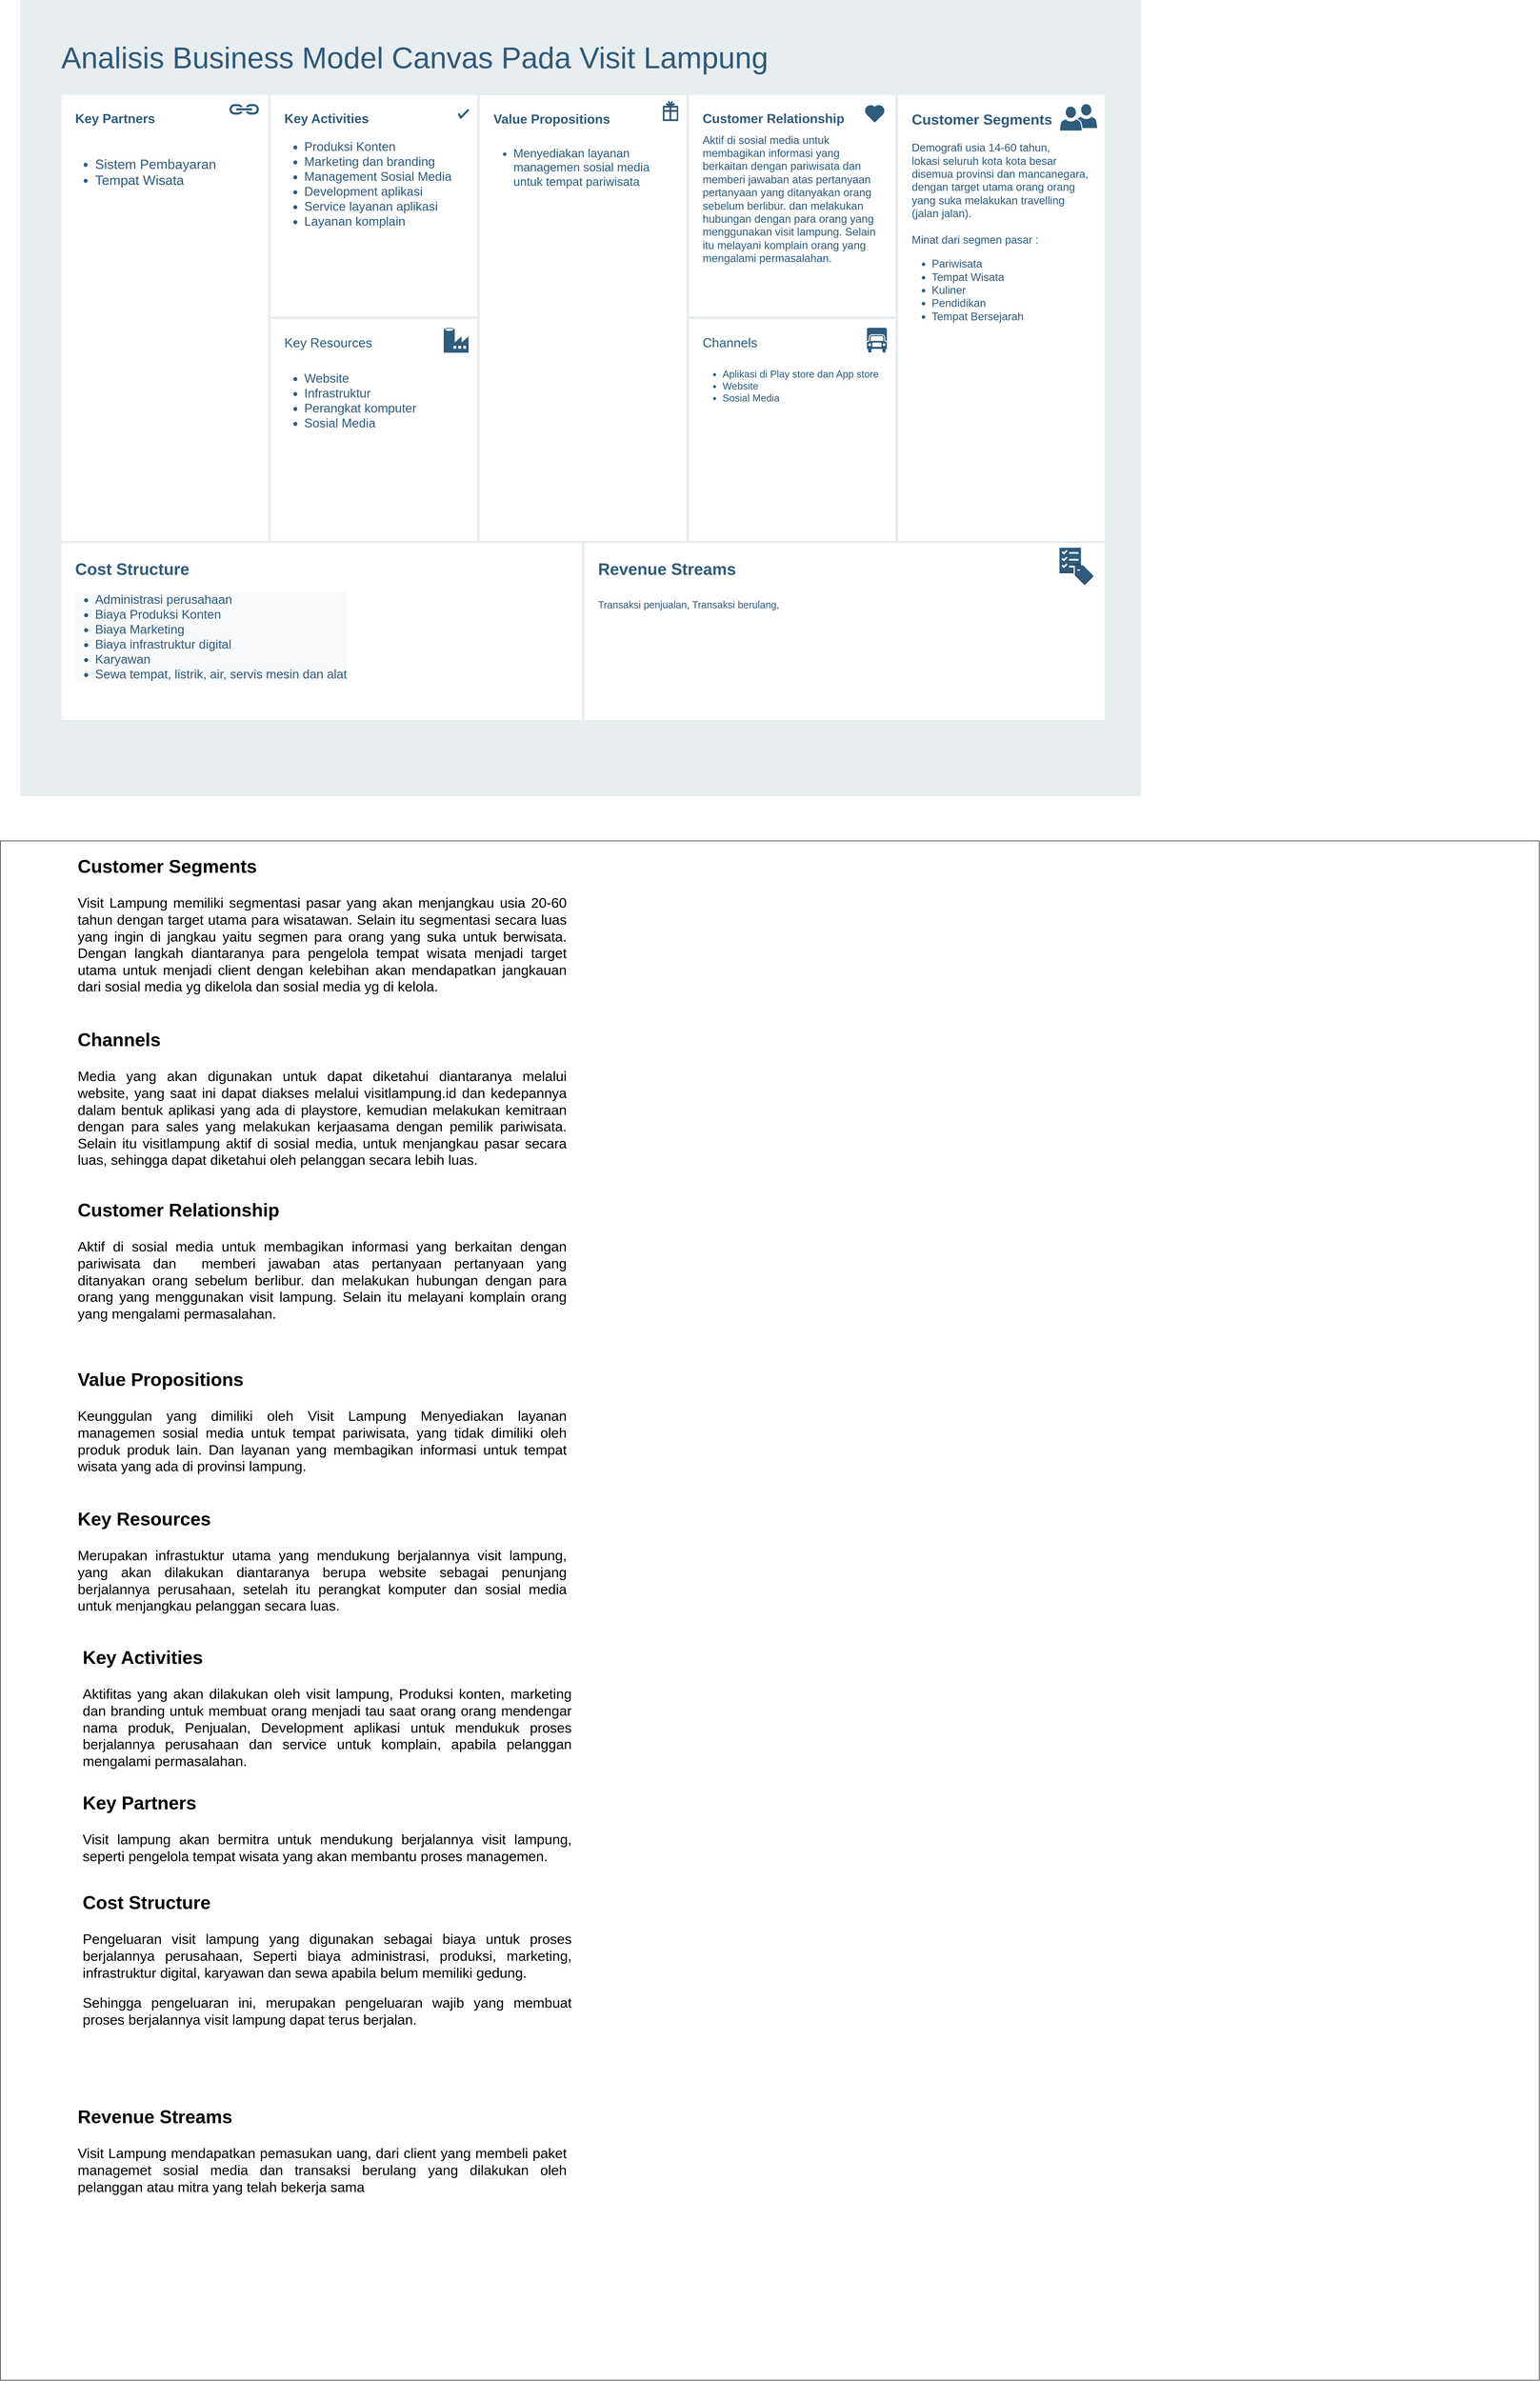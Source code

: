 <mxfile version="18.0.2" type="github" pages="2">
  <diagram id="07fea595-8f29-1299-0266-81d95cde20df" name="Page-1">
    <mxGraphModel dx="7528" dy="3000" grid="1" gridSize="10" guides="1" tooltips="1" connect="1" arrows="1" fold="1" page="1" pageScale="1" pageWidth="1169" pageHeight="827" background="none" math="0" shadow="0">
      <root>
        <mxCell id="0" />
        <mxCell id="1" parent="0" />
        <mxCell id="698" value="" style="rounded=0;whiteSpace=wrap;html=1;shadow=0;labelBackgroundColor=none;strokeColor=none;strokeWidth=3;fillColor=#e8edf0;fontSize=60;fontColor=#2F5B7C;align=left;" parent="1" vertex="1">
          <mxGeometry x="-2290" y="32" width="2250" height="1598" as="geometry" />
        </mxCell>
        <mxCell id="699" value="&lt;div style=&quot;font-size: 26px&quot;&gt;&lt;font style=&quot;font-size: 26px&quot;&gt;&lt;b&gt;Customer Relationship&lt;/b&gt;&lt;/font&gt;&lt;/div&gt;&lt;div style=&quot;font-size: 22px&quot;&gt;&lt;font style=&quot;font-size: 22px&quot;&gt;&lt;div style=&quot;font-size: 12px&quot;&gt;&lt;br&gt;&lt;/div&gt;&lt;div&gt;&lt;font style=&quot;font-size: 22px&quot;&gt;Aktif di sosial media untuk membagikan informasi yang berkaitan dengan pariwisata dan&amp;nbsp; memberi jawaban atas pertanyaan pertanyaan yang ditanyakan orang sebelum berlibur. dan melakukan hubungan dengan para orang yang menggunakan visit lampung. Selain itu&amp;nbsp;melayani komplain orang yang mengalami permasalahan.&lt;/font&gt;&lt;/div&gt;&lt;/font&gt;&lt;/div&gt;" style="rounded=0;whiteSpace=wrap;html=1;shadow=0;labelBackgroundColor=none;strokeColor=#e8edf0;strokeWidth=5;fillColor=#ffffff;fontSize=12;fontColor=#2F5B7C;align=left;verticalAlign=top;spacing=30;" parent="1" vertex="1">
          <mxGeometry x="-950" y="220" width="420" height="450" as="geometry" />
        </mxCell>
        <mxCell id="700" value="&lt;font&gt;&lt;font style=&quot;font-size: 26px&quot;&gt;&lt;b&gt;Key Partners&lt;/b&gt;&lt;/font&gt;&lt;br&gt;&lt;/font&gt;&lt;font style=&quot;font-size: 27px&quot;&gt;&lt;br&gt;&lt;ul&gt;&lt;li&gt;&lt;font style=&quot;font-size: 27px&quot;&gt;Sistem Pembayaran&amp;nbsp;&lt;/font&gt;&lt;/li&gt;&lt;li&gt;&lt;font style=&quot;font-size: 27px&quot;&gt;Tempat Wisata&lt;/font&gt;&lt;/li&gt;&lt;/ul&gt;&lt;/font&gt;" style="rounded=0;whiteSpace=wrap;html=1;shadow=0;labelBackgroundColor=none;strokeColor=#e8edf0;strokeWidth=5;fillColor=#ffffff;fontSize=12;fontColor=#2F5B7C;align=left;verticalAlign=top;spacing=30;" parent="1" vertex="1">
          <mxGeometry x="-2210" y="220" width="420" height="900" as="geometry" />
        </mxCell>
        <mxCell id="701" value="&lt;font&gt;&lt;font style=&quot;font-size: 26px&quot;&gt;&lt;b&gt;Key Activities&lt;/b&gt;&lt;/font&gt;&lt;br&gt;&lt;/font&gt;&lt;font style=&quot;font-size: 25px&quot;&gt;&lt;ul&gt;&lt;li&gt;Produksi Konten&lt;/li&gt;&lt;li&gt;Marketing dan branding&amp;nbsp;&lt;/li&gt;&lt;li&gt;Management Sosial Media&lt;/li&gt;&lt;li&gt;Development aplikasi&lt;/li&gt;&lt;li&gt;Service layanan aplikasi&lt;/li&gt;&lt;li&gt;Layanan komplain&lt;/li&gt;&lt;/ul&gt;&lt;/font&gt;" style="rounded=0;whiteSpace=wrap;html=1;shadow=0;labelBackgroundColor=none;strokeColor=#e8edf0;strokeWidth=5;fillColor=#ffffff;fontSize=12;fontColor=#2F5B7C;align=left;verticalAlign=top;spacing=30;" parent="1" vertex="1">
          <mxGeometry x="-1790" y="220" width="420" height="450" as="geometry" />
        </mxCell>
        <mxCell id="702" value="&lt;div&gt;&lt;font style=&quot;font-size: 26px&quot;&gt;Key Resources&lt;/font&gt;&lt;/div&gt;&lt;div&gt;&lt;br&gt;&lt;/div&gt;&lt;div style=&quot;font-size: 25px&quot;&gt;&lt;ul&gt;&lt;li&gt;Website&lt;/li&gt;&lt;li&gt;Infrastruktur&amp;nbsp;&lt;/li&gt;&lt;li&gt;Perangkat komputer&lt;/li&gt;&lt;li&gt;Sosial Media&lt;/li&gt;&lt;/ul&gt;&lt;/div&gt;" style="rounded=0;whiteSpace=wrap;html=1;shadow=0;labelBackgroundColor=none;strokeColor=#e8edf0;strokeWidth=5;fillColor=#ffffff;fontSize=12;fontColor=#2F5B7C;align=left;verticalAlign=top;spacing=30;" parent="1" vertex="1">
          <mxGeometry x="-1790" y="670" width="420" height="450" as="geometry" />
        </mxCell>
        <mxCell id="703" value="&lt;div style=&quot;font-size: 26px&quot;&gt;&lt;font style=&quot;font-size: 26px&quot;&gt;&lt;b&gt;Value Propositions&lt;/b&gt;&lt;/font&gt;&lt;/div&gt;&lt;div&gt;&lt;br&gt;&lt;/div&gt;&lt;div style=&quot;font-size: 24px&quot;&gt;&lt;ul&gt;&lt;li&gt;Menyediakan layanan managemen sosial media untuk tempat pariwisata&lt;/li&gt;&lt;/ul&gt;&lt;/div&gt;" style="rounded=0;whiteSpace=wrap;html=1;shadow=0;labelBackgroundColor=none;strokeColor=#e8edf0;strokeWidth=5;fillColor=#ffffff;fontSize=12;fontColor=#2F5B7C;align=left;verticalAlign=top;spacing=30;" parent="1" vertex="1">
          <mxGeometry x="-1370" y="221" width="420" height="900" as="geometry" />
        </mxCell>
        <mxCell id="704" value="&lt;div style=&quot;font-size: 29px&quot;&gt;&lt;font style=&quot;font-size: 29px&quot;&gt;&lt;b&gt;Customer Segments&lt;/b&gt;&lt;/font&gt;&lt;/div&gt;&lt;div style=&quot;font-size: 22px&quot;&gt;&lt;div&gt;&lt;br&gt;&lt;/div&gt;&lt;div&gt;Demografi usia 14-60 tahun,&amp;nbsp;&lt;/div&gt;&lt;div&gt;lokasi seluruh kota kota besar disemua provinsi dan mancanegara,&lt;/div&gt;&lt;div&gt;dengan target utama orang orang yang suka melakukan travelling (jalan jalan).&lt;/div&gt;&lt;div&gt;&lt;br&gt;&lt;/div&gt;&lt;div&gt;Minat dari segmen pasar :&lt;/div&gt;&lt;ul&gt;&lt;li&gt;&lt;span&gt;Pariwisata&lt;/span&gt;&lt;br&gt;&lt;/li&gt;&lt;li&gt;Tempat Wisata&lt;/li&gt;&lt;li&gt;Kuliner&lt;/li&gt;&lt;li&gt;Pendidikan&lt;/li&gt;&lt;li&gt;Tempat Bersejarah&lt;br&gt;&lt;/li&gt;&lt;/ul&gt;&lt;/div&gt;" style="rounded=0;whiteSpace=wrap;html=1;shadow=0;labelBackgroundColor=none;strokeColor=#e8edf0;strokeWidth=5;fillColor=#ffffff;fontSize=12;fontColor=#2F5B7C;align=left;verticalAlign=top;spacing=30;" parent="1" vertex="1">
          <mxGeometry x="-530" y="220" width="420" height="900" as="geometry" />
        </mxCell>
        <mxCell id="705" value="&lt;div&gt;&lt;font style=&quot;font-size: 26px&quot;&gt;Channels&lt;/font&gt;&lt;/div&gt;&lt;div&gt;&lt;br&gt;&lt;/div&gt;&lt;div style=&quot;font-size: 20px&quot;&gt;&lt;ul&gt;&lt;li&gt;Aplikasi di Play store dan App store&lt;/li&gt;&lt;li&gt;Website&lt;/li&gt;&lt;li&gt;Sosial Media&lt;/li&gt;&lt;/ul&gt;&lt;/div&gt;&lt;div&gt;&lt;br&gt;&lt;/div&gt;&lt;div style=&quot;font-size: 10px&quot;&gt;&lt;br&gt;&lt;/div&gt;" style="rounded=0;whiteSpace=wrap;html=1;shadow=0;labelBackgroundColor=none;strokeColor=#e8edf0;strokeWidth=5;fillColor=#ffffff;fontSize=12;fontColor=#2F5B7C;align=left;verticalAlign=top;spacing=30;" parent="1" vertex="1">
          <mxGeometry x="-950" y="670" width="420" height="450" as="geometry" />
        </mxCell>
        <mxCell id="706" value="&lt;span style=&quot;font-size: 33px&quot;&gt;&lt;b&gt;Cost Structure&lt;/b&gt;&lt;/span&gt;&lt;br&gt;&lt;ul style=&quot;color: rgb(47 , 91 , 124) ; font-family: &amp;quot;helvetica&amp;quot; ; font-size: 25px ; font-style: normal ; font-weight: 400 ; letter-spacing: normal ; text-align: left ; text-indent: 0px ; text-transform: none ; word-spacing: 0px ; background-color: rgb(248 , 249 , 250)&quot;&gt;&lt;li&gt;&lt;span style=&quot;font-family: &amp;quot;helvetica&amp;quot; ; font-size: 25px&quot;&gt;Administrasi perusahaan&lt;/span&gt;&lt;/li&gt;&lt;li&gt;Biaya Produksi Konten&lt;/li&gt;&lt;li&gt;Biaya Marketing&lt;/li&gt;&lt;li&gt;Biaya infrastruktur digital&lt;/li&gt;&lt;li&gt;Karyawan&lt;/li&gt;&lt;li&gt;Sewa tempat, listrik, air, servis mesin dan alat&lt;/li&gt;&lt;/ul&gt;" style="rounded=0;whiteSpace=wrap;html=1;shadow=0;labelBackgroundColor=none;strokeColor=#e8edf0;strokeWidth=5;fillColor=#ffffff;fontSize=12;fontColor=#2F5B7C;align=left;verticalAlign=top;spacing=30;" parent="1" vertex="1">
          <mxGeometry x="-2210" y="1120" width="1050" height="360" as="geometry" />
        </mxCell>
        <mxCell id="707" value="&lt;div style=&quot;font-size: 33px&quot;&gt;&lt;font style=&quot;font-size: 33px&quot;&gt;&lt;b&gt;Revenue Streams&lt;/b&gt;&lt;/font&gt;&lt;/div&gt;&lt;div style=&quot;font-size: 33px&quot;&gt;&lt;font style=&quot;font-size: 33px&quot;&gt;&lt;b&gt;&lt;br&gt;&lt;/b&gt;&lt;/font&gt;&lt;/div&gt;&lt;div&gt;&lt;font style=&quot;font-size: 20px&quot;&gt;Transaksi penjualan, Transaksi berulang,&amp;nbsp;&lt;/font&gt;&lt;/div&gt;" style="rounded=0;whiteSpace=wrap;html=1;shadow=0;labelBackgroundColor=none;strokeColor=#e8edf0;strokeWidth=5;fillColor=#ffffff;fontSize=12;fontColor=#2F5B7C;align=left;verticalAlign=top;spacing=30;" parent="1" vertex="1">
          <mxGeometry x="-1160" y="1120" width="1050" height="360" as="geometry" />
        </mxCell>
        <mxCell id="708" value="Analisis Business Model Canvas Pada Visit Lampung" style="text;html=1;resizable=0;points=[];autosize=1;align=left;verticalAlign=top;spacingTop=-4;fontSize=60;fontColor=#2F5B7C;" parent="1" vertex="1">
          <mxGeometry x="-2210" y="110" width="1440" height="70" as="geometry" />
        </mxCell>
        <mxCell id="709" value="" style="html=1;verticalLabelPosition=bottom;labelBackgroundColor=#ffffff;verticalAlign=top;shadow=0;dashed=0;strokeWidth=4;shape=mxgraph.ios7.misc.check;strokeColor=#2F5B7C;fillColor=#ffffff;gradientColor=none;fontSize=12;fontColor=#2F5B7C;align=left;" parent="1" vertex="1">
          <mxGeometry x="-1410" y="252" width="20" height="16" as="geometry" />
        </mxCell>
        <mxCell id="710" value="" style="shape=mxgraph.signs.travel.present;html=1;fillColor=#2F5B7C;strokeColor=none;verticalLabelPosition=bottom;verticalAlign=top;align=center;shadow=0;labelBackgroundColor=none;fontSize=12;fontColor=#2F5B7C;" parent="1" vertex="1">
          <mxGeometry x="-1000" y="235" width="31" height="40" as="geometry" />
        </mxCell>
        <mxCell id="711" value="" style="html=1;verticalLabelPosition=bottom;labelBackgroundColor=#ffffff;verticalAlign=top;strokeWidth=3;strokeColor=none;fillColor=#2F5B7C;shadow=0;dashed=0;shape=mxgraph.ios7.icons.heart;fontSize=12;fontColor=#2F5B7C;align=left;" parent="1" vertex="1">
          <mxGeometry x="-595.0" y="242" width="41" height="36" as="geometry" />
        </mxCell>
        <mxCell id="715" value="" style="shadow=0;dashed=0;html=1;strokeColor=none;labelPosition=center;verticalLabelPosition=bottom;verticalAlign=top;shape=mxgraph.mscae.cloud.data_factory;fillColor=#2F5B7C;labelBackgroundColor=none;fontSize=10;fontColor=#2F5B7C;align=left;" parent="1" vertex="1">
          <mxGeometry x="-1440" y="690" width="50" height="50" as="geometry" />
        </mxCell>
        <mxCell id="716" value="" style="shape=mxgraph.signs.transportation.truck_6;html=1;fillColor=#2F5B7C;strokeColor=none;verticalLabelPosition=bottom;verticalAlign=top;align=center;shadow=0;labelBackgroundColor=none;fontSize=10;fontColor=#2F5B7C;aspect=fixed;" parent="1" vertex="1">
          <mxGeometry x="-590" y="690" width="40" height="50" as="geometry" />
        </mxCell>
        <mxCell id="717" value="" style="shape=image;html=1;verticalAlign=top;verticalLabelPosition=bottom;labelBackgroundColor=#ffffff;imageAspect=0;aspect=fixed;image=https://cdn4.iconfinder.com/data/icons/evil-icons-user-interface/64/price-128.png;shadow=0;strokeColor=#e8edf0;strokeWidth=3;fillColor=#2F5B7C;gradientColor=none;fontSize=10;fontColor=#2F5B7C;align=left;" parent="1" vertex="1">
          <mxGeometry x="-1226" y="1140" width="58" height="58" as="geometry" />
        </mxCell>
        <mxCell id="718" value="" style="dashed=0;html=1;shape=mxgraph.aws3.checklist_cost;fillColor=#2F5B7C;gradientColor=none;shadow=0;labelBackgroundColor=none;strokeColor=none;strokeWidth=3;fontSize=10;fontColor=#2F5B7C;align=left;" parent="1" vertex="1">
          <mxGeometry x="-203.5" y="1131.5" width="67.5" height="75" as="geometry" />
        </mxCell>
        <mxCell id="719" value="" style="shadow=0;dashed=0;html=1;strokeColor=none;fillColor=#2F5B7C;labelPosition=center;verticalLabelPosition=bottom;verticalAlign=top;outlineConnect=0;shape=mxgraph.office.concepts.link;labelBackgroundColor=none;fontSize=10;fontColor=#000000;align=left;" parent="1" vertex="1">
          <mxGeometry x="-1871" y="241" width="61" height="21" as="geometry" />
        </mxCell>
        <mxCell id="720" value="" style="group" parent="1" vertex="1" connectable="0">
          <mxGeometry x="-203.5" y="245" width="69" height="50" as="geometry" />
        </mxCell>
        <mxCell id="721" value="" style="shadow=0;dashed=0;html=1;strokeColor=#FFFFFF;labelPosition=center;verticalLabelPosition=bottom;verticalAlign=top;outlineConnect=0;shape=mxgraph.office.users.user;fillColor=#2F5B7C;labelBackgroundColor=none;fontSize=10;fontColor=#000000;align=left;strokeWidth=2;" parent="720" vertex="1">
          <mxGeometry x="31" y="-5" width="46" height="50" as="geometry" />
        </mxCell>
        <mxCell id="722" value="" style="shadow=0;dashed=0;html=1;strokeColor=#FFFFFF;labelPosition=center;verticalLabelPosition=bottom;verticalAlign=top;outlineConnect=0;shape=mxgraph.office.users.user;fillColor=#2F5B7C;labelBackgroundColor=none;fontSize=10;fontColor=#000000;align=left;strokeWidth=2;" parent="720" vertex="1">
          <mxGeometry width="46" height="50" as="geometry" />
        </mxCell>
        <mxCell id="HY5Q05fZ0Q8CobSA3AkG-749" value="" style="whiteSpace=wrap;html=1;aspect=fixed;fontSize=28;" parent="1" vertex="1">
          <mxGeometry x="-2330" y="1720" width="3090" height="3090" as="geometry" />
        </mxCell>
        <mxCell id="HY5Q05fZ0Q8CobSA3AkG-745" value="&lt;h1&gt;&lt;/h1&gt;&lt;h2&gt;&lt;font style=&quot;font-size: 37px&quot;&gt;Customer Segments&lt;/font&gt;&lt;/h2&gt;&lt;p style=&quot;text-align: justify&quot;&gt;&lt;font style=&quot;font-size: 28px&quot;&gt;Visit Lampung memiliki segmentasi pasar yang akan menjangkau usia 20-60 tahun dengan target utama para wisatawan. Selain itu segmentasi secara luas yang ingin di jangkau yaitu segmen para orang yang suka untuk berwisata. Dengan langkah diantaranya para pengelola tempat wisata menjadi target utama untuk menjadi client dengan kelebihan akan mendapatkan jangkauan dari sosial media yg dikelola dan sosial media yg di kelola.&amp;nbsp;&lt;/font&gt;&lt;/p&gt;" style="text;html=1;strokeColor=none;fillColor=none;spacing=5;spacingTop=-20;whiteSpace=wrap;overflow=hidden;rounded=0;fontSize=27;" parent="1" vertex="1">
          <mxGeometry x="-2180" y="1720" width="990" height="450" as="geometry" />
        </mxCell>
        <mxCell id="HY5Q05fZ0Q8CobSA3AkG-750" value="&lt;h1&gt;&lt;/h1&gt;&lt;h2&gt;&lt;span style=&quot;font-size: 37px&quot;&gt;Channels&lt;/span&gt;&lt;/h2&gt;&lt;p style=&quot;text-align: justify&quot;&gt;&lt;font style=&quot;font-size: 28px&quot;&gt;Media yang akan digunakan untuk dapat diketahui diantaranya melalui website, yang saat ini dapat diakses melalui visitlampung.id dan kedepannya dalam bentuk aplikasi yang ada di playstore, kemudian melakukan kemitraan dengan para sales yang melakukan kerjaasama dengan pemilik pariwisata. Selain itu visitlampung aktif di sosial media, untuk menjangkau pasar secara luas, sehingga dapat diketahui oleh pelanggan secara lebih luas.&lt;/font&gt;&lt;/p&gt;" style="text;html=1;strokeColor=none;fillColor=none;spacing=5;spacingTop=-20;whiteSpace=wrap;overflow=hidden;rounded=0;fontSize=27;" parent="1" vertex="1">
          <mxGeometry x="-2180" y="2068" width="990" height="450" as="geometry" />
        </mxCell>
        <mxCell id="HY5Q05fZ0Q8CobSA3AkG-751" value="&lt;h1&gt;&lt;/h1&gt;&lt;h2&gt;&lt;span style=&quot;font-size: 37px&quot;&gt;Customer Relationship&lt;/span&gt;&lt;/h2&gt;&lt;p style=&quot;text-align: justify&quot;&gt;&lt;span style=&quot;font-size: 28px;&quot;&gt;Aktif di sosial media untuk membagikan informasi yang berkaitan dengan pariwisata dan&amp;nbsp; memberi jawaban atas pertanyaan pertanyaan yang ditanyakan orang sebelum berlibur. dan melakukan hubungan dengan para orang yang menggunakan visit lampung. Selain itu melayani komplain orang yang mengalami permasalahan.&lt;/span&gt;&lt;br&gt;&lt;/p&gt;" style="text;html=1;strokeColor=none;fillColor=none;spacing=5;spacingTop=-20;whiteSpace=wrap;overflow=hidden;rounded=0;fontSize=27;" parent="1" vertex="1">
          <mxGeometry x="-2180" y="2410" width="990" height="450" as="geometry" />
        </mxCell>
        <mxCell id="HY5Q05fZ0Q8CobSA3AkG-752" value="&lt;h1&gt;&lt;/h1&gt;&lt;h2&gt;&lt;span style=&quot;font-size: 37px&quot;&gt;Value Propositions&lt;/span&gt;&lt;/h2&gt;&lt;p style=&quot;text-align: justify&quot;&gt;&lt;font style=&quot;font-size: 28px&quot;&gt;Keunggulan yang dimiliki oleh Visit Lampung Menyediakan layanan managemen sosial media untuk tempat pariwisata, yang tidak dimiliki oleh produk produk lain. Dan layanan yang membagikan informasi untuk tempat wisata yang ada di provinsi lampung.&lt;/font&gt;&lt;/p&gt;" style="text;html=1;strokeColor=none;fillColor=none;spacing=5;spacingTop=-20;whiteSpace=wrap;overflow=hidden;rounded=0;fontSize=27;" parent="1" vertex="1">
          <mxGeometry x="-2180" y="2750" width="990" height="450" as="geometry" />
        </mxCell>
        <mxCell id="vTqbYKENAl_09KNuzLCA-722" value="&lt;h1&gt;&lt;/h1&gt;&lt;h2&gt;&lt;span style=&quot;font-size: 37px&quot;&gt;Key Resources&lt;/span&gt;&lt;/h2&gt;&lt;p style=&quot;text-align: justify&quot;&gt;&lt;font style=&quot;font-size: 28px&quot;&gt;Merupakan infrastuktur utama yang mendukung berjalannya visit lampung, yang akan dilakukan diantaranya berupa website sebagai penunjang berjalannya perusahaan, setelah itu perangkat komputer dan sosial media untuk menjangkau pelanggan secara luas.&lt;/font&gt;&lt;/p&gt;" style="text;html=1;strokeColor=none;fillColor=none;spacing=5;spacingTop=-20;whiteSpace=wrap;overflow=hidden;rounded=0;fontSize=27;" parent="1" vertex="1">
          <mxGeometry x="-2180" y="3030" width="990" height="450" as="geometry" />
        </mxCell>
        <mxCell id="vTqbYKENAl_09KNuzLCA-723" value="&lt;h1&gt;&lt;/h1&gt;&lt;h2&gt;&lt;span style=&quot;font-size: 37px&quot;&gt;Key Activities&lt;/span&gt;&lt;/h2&gt;&lt;p style=&quot;text-align: justify&quot;&gt;&lt;span style=&quot;font-size: 28px&quot;&gt;Aktifitas yang akan dilakukan oleh visit lampung, Produksi konten, marketing dan branding untuk membuat orang menjadi tau saat orang orang mendengar nama produk, Penjualan, Development aplikasi untuk mendukuk proses berjalannya perusahaan dan service untuk komplain, apabila pelanggan mengalami permasalahan.&lt;/span&gt;&lt;/p&gt;" style="text;html=1;strokeColor=none;fillColor=none;spacing=5;spacingTop=-20;whiteSpace=wrap;overflow=hidden;rounded=0;fontSize=27;" parent="1" vertex="1">
          <mxGeometry x="-2170" y="3308" width="990" height="450" as="geometry" />
        </mxCell>
        <mxCell id="vTqbYKENAl_09KNuzLCA-724" value="&lt;h1&gt;&lt;/h1&gt;&lt;h2&gt;&lt;span style=&quot;font-size: 37px&quot;&gt;Key Partners&lt;/span&gt;&lt;/h2&gt;&lt;p style=&quot;text-align: justify&quot;&gt;&lt;span style=&quot;font-size: 28px&quot;&gt;Visit lampung akan bermitra untuk mendukung berjalannya visit lampung, seperti pengelola tempat wisata yang akan membantu proses managemen.&lt;/span&gt;&lt;/p&gt;" style="text;html=1;strokeColor=none;fillColor=none;spacing=5;spacingTop=-20;whiteSpace=wrap;overflow=hidden;rounded=0;fontSize=27;" parent="1" vertex="1">
          <mxGeometry x="-2170" y="3600" width="990" height="450" as="geometry" />
        </mxCell>
        <mxCell id="vTqbYKENAl_09KNuzLCA-725" value="&lt;h1&gt;&lt;/h1&gt;&lt;h2&gt;&lt;span style=&quot;font-size: 37px&quot;&gt;Cost Structure&lt;/span&gt;&lt;/h2&gt;&lt;p style=&quot;text-align: justify&quot;&gt;&lt;span style=&quot;font-size: 28px&quot;&gt;Pengeluaran visit lampung yang digunakan sebagai biaya untuk proses berjalannya perusahaan, Seperti biaya administrasi, produksi, marketing, infrastruktur digital, karyawan dan sewa apabila belum memiliki gedung.&amp;nbsp;&lt;/span&gt;&lt;/p&gt;&lt;p style=&quot;text-align: justify&quot;&gt;&lt;span style=&quot;font-size: 28px&quot;&gt;Sehingga pengeluaran ini, merupakan pengeluaran wajib yang membuat proses berjalannya visit lampung dapat terus berjalan.&lt;/span&gt;&lt;/p&gt;" style="text;html=1;strokeColor=none;fillColor=none;spacing=5;spacingTop=-20;whiteSpace=wrap;overflow=hidden;rounded=0;fontSize=27;" parent="1" vertex="1">
          <mxGeometry x="-2170" y="3800" width="990" height="450" as="geometry" />
        </mxCell>
        <mxCell id="vTqbYKENAl_09KNuzLCA-726" value="&lt;h1&gt;&lt;/h1&gt;&lt;h2&gt;&lt;span style=&quot;font-size: 37px&quot;&gt;Revenue Streams&lt;/span&gt;&lt;/h2&gt;&lt;p style=&quot;text-align: justify&quot;&gt;&lt;span style=&quot;font-size: 28px&quot;&gt;Visit Lampung mendapatkan pemasukan uang, dari client yang membeli paket managemet sosial media dan transaksi berulang yang dilakukan oleh pelanggan atau mitra yang telah bekerja sama&lt;/span&gt;&lt;/p&gt;" style="text;html=1;strokeColor=none;fillColor=none;spacing=5;spacingTop=-20;whiteSpace=wrap;overflow=hidden;rounded=0;fontSize=27;" parent="1" vertex="1">
          <mxGeometry x="-2180" y="4230" width="990" height="450" as="geometry" />
        </mxCell>
      </root>
    </mxGraphModel>
  </diagram>
  <diagram id="dAMCpCF_8WOn_LogszwF" name="Page-2">
    <mxGraphModel dx="1082" dy="638" grid="1" gridSize="10" guides="1" tooltips="1" connect="1" arrows="1" fold="1" page="1" pageScale="1" pageWidth="827" pageHeight="1169" math="0" shadow="0">
      <root>
        <mxCell id="0" />
        <mxCell id="1" parent="0" />
      </root>
    </mxGraphModel>
  </diagram>
</mxfile>
